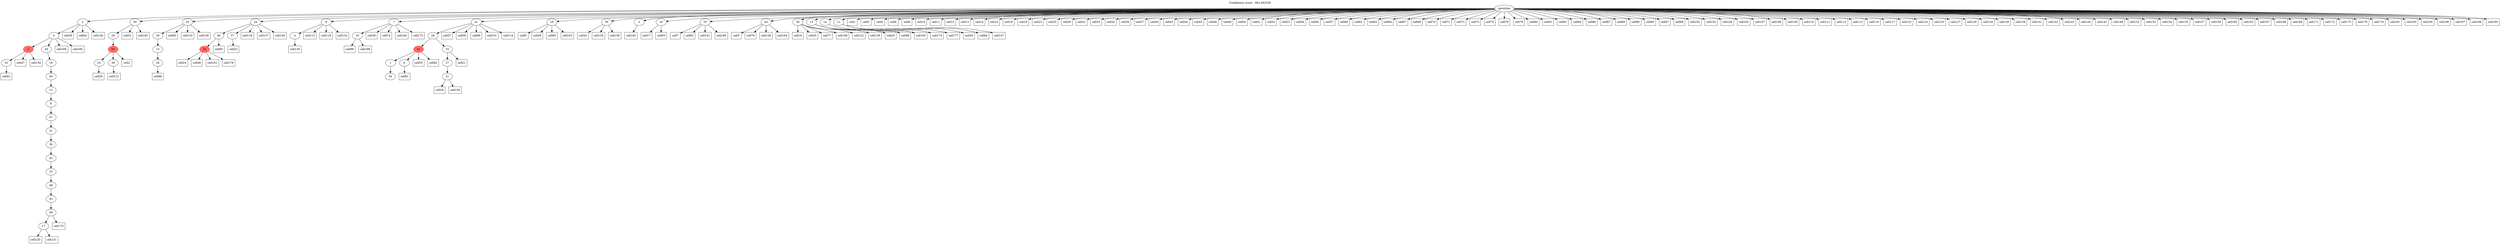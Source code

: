 digraph g {
	"53" -> "54";
	"54" [label="32"];
	"51" -> "52";
	"52" [label="17"];
	"50" -> "51";
	"51" [label="49"];
	"49" -> "50";
	"50" [label="43"];
	"48" -> "49";
	"49" [label="48"];
	"47" -> "48";
	"48" [label="23"];
	"46" -> "47";
	"47" [label="42"];
	"45" -> "46";
	"46" [label="30"];
	"44" -> "45";
	"45" [label="31"];
	"43" -> "44";
	"44" [label="47"];
	"42" -> "43";
	"43" [label="9"];
	"41" -> "42";
	"42" [label="12"];
	"40" -> "41";
	"41" [label="40"];
	"39" -> "40";
	"40" [label="18"];
	"38" -> "39";
	"39" [label="45"];
	"38" -> "53";
	"53" [color=indianred1, style=filled, label="2"];
	"37" -> "38";
	"38" [label="5"];
	"32" -> "33";
	"33" [label="22"];
	"32" -> "34";
	"34" [label="38"];
	"31" -> "32";
	"32" [color=indianred1, style=filled, label="50"];
	"30" -> "31";
	"31" [label="29"];
	"26" -> "27";
	"27" [label="20"];
	"25" -> "26";
	"26" [label="15"];
	"24" -> "25";
	"25" [label="28"];
	"19" -> "20";
	"20" [color=indianred1, style=filled, label="24"];
	"18" -> "19";
	"19" [label="46"];
	"18" -> "21";
	"21" [label="37"];
	"16" -> "17";
	"17" [label="4"];
	"12" -> "13";
	"13" [label="16"];
	"8" -> "9";
	"9" [label="34"];
	"6" -> "7";
	"7" [label="6"];
	"6" -> "8";
	"8" [label="1"];
	"4" -> "5";
	"5" [label="21"];
	"3" -> "4";
	"4" [label="27"];
	"2" -> "3";
	"3" [label="33"];
	"2" -> "6";
	"6" [color=indianred1, style=filled, label="41"];
	"1" -> "2";
	"2" [label="26"];
	"0" -> "1";
	"1" [label="41"];
	"0" -> "10";
	"10" [label="19"];
	"0" -> "11";
	"11" [label="39"];
	"0" -> "12";
	"12" [label="7"];
	"0" -> "14";
	"14" [label="3"];
	"0" -> "15";
	"15" [label="10"];
	"0" -> "16";
	"16" [label="8"];
	"0" -> "18";
	"18" [label="24"];
	"0" -> "22";
	"22" [label="35"];
	"0" -> "23";
	"23" [label="44"];
	"0" -> "24";
	"24" [label="25"];
	"0" -> "28";
	"28" [label="36"];
	"0" -> "29";
	"29" [label="13"];
	"0" -> "30";
	"30" [label="50"];
	"0" -> "35";
	"35" [label="14"];
	"0" -> "36";
	"36" [label="11"];
	"0" -> "37";
	"37" [label="2"];
	"0" [label="germline"];
	"0" -> "cell1";
	"cell1" [shape=box];
	"32" -> "cell2";
	"cell2" [shape=box];
	"0" -> "cell3";
	"cell3" [shape=box];
	"0" -> "cell4";
	"cell4" [shape=box];
	"23" -> "cell5";
	"cell5" [shape=box];
	"0" -> "cell6";
	"cell6" [shape=box];
	"22" -> "cell7";
	"cell7" [shape=box];
	"0" -> "cell8";
	"cell8" [shape=box];
	"10" -> "cell9";
	"cell9" [shape=box];
	"0" -> "cell10";
	"cell10" [shape=box];
	"0" -> "cell11";
	"cell11" [shape=box];
	"0" -> "cell12";
	"cell12" [shape=box];
	"0" -> "cell13";
	"cell13" [shape=box];
	"0" -> "cell14";
	"cell14" [shape=box];
	"0" -> "cell15";
	"cell15" [shape=box];
	"28" -> "cell16";
	"cell16" [shape=box];
	"15" -> "cell17";
	"cell17" [shape=box];
	"0" -> "cell18";
	"cell18" [shape=box];
	"0" -> "cell19";
	"cell19" [shape=box];
	"29" -> "cell20";
	"cell20" [shape=box];
	"3" -> "cell21";
	"cell21" [shape=box];
	"21" -> "cell22";
	"cell22" [shape=box];
	"0" -> "cell23";
	"cell23" [shape=box];
	"20" -> "cell24";
	"cell24" [shape=box];
	"0" -> "cell25";
	"cell25" [shape=box];
	"10" -> "cell26";
	"cell26" [shape=box];
	"1" -> "cell27";
	"cell27" [shape=box];
	"5" -> "cell28";
	"cell28" [shape=box];
	"33" -> "cell29";
	"cell29" [shape=box];
	"0" -> "cell30";
	"cell30" [shape=box];
	"0" -> "cell31";
	"cell31" [shape=box];
	"30" -> "cell32";
	"cell32" [shape=box];
	"0" -> "cell33";
	"cell33" [shape=box];
	"0" -> "cell34";
	"cell34" [shape=box];
	"28" -> "cell35";
	"cell35" [shape=box];
	"0" -> "cell36";
	"cell36" [shape=box];
	"0" -> "cell37";
	"cell37" [shape=box];
	"12" -> "cell38";
	"cell38" [shape=box];
	"37" -> "cell39";
	"cell39" [shape=box];
	"0" -> "cell40";
	"cell40" [shape=box];
	"54" -> "cell41";
	"cell41" [shape=box];
	"11" -> "cell42";
	"cell42" [shape=box];
	"0" -> "cell43";
	"cell43" [shape=box];
	"0" -> "cell44";
	"cell44" [shape=box];
	"0" -> "cell45";
	"cell45" [shape=box];
	"0" -> "cell46";
	"cell46" [shape=box];
	"53" -> "cell47";
	"cell47" [shape=box];
	"20" -> "cell48";
	"cell48" [shape=box];
	"0" -> "cell49";
	"cell49" [shape=box];
	"0" -> "cell50";
	"cell50" [shape=box];
	"0" -> "cell51";
	"cell51" [shape=box];
	"0" -> "cell52";
	"cell52" [shape=box];
	"0" -> "cell53";
	"cell53" [shape=box];
	"0" -> "cell54";
	"cell54" [shape=box];
	"6" -> "cell55";
	"cell55" [shape=box];
	"0" -> "cell56";
	"cell56" [shape=box];
	"0" -> "cell57";
	"cell57" [shape=box];
	"1" -> "cell58";
	"cell58" [shape=box];
	"36" -> "cell59";
	"cell59" [shape=box];
	"0" -> "cell60";
	"cell60" [shape=box];
	"0" -> "cell61";
	"cell61" [shape=box];
	"0" -> "cell62";
	"cell62" [shape=box];
	"24" -> "cell63";
	"cell63" [shape=box];
	"37" -> "cell64";
	"cell64" [shape=box];
	"10" -> "cell65";
	"cell65" [shape=box];
	"0" -> "cell66";
	"cell66" [shape=box];
	"0" -> "cell67";
	"cell67" [shape=box];
	"0" -> "cell68";
	"cell68" [shape=box];
	"1" -> "cell69";
	"cell69" [shape=box];
	"0" -> "cell70";
	"cell70" [shape=box];
	"0" -> "cell71";
	"cell71" [shape=box];
	"0" -> "cell72";
	"cell72" [shape=box];
	"0" -> "cell73";
	"cell73" [shape=box];
	"12" -> "cell74";
	"cell74" [shape=box];
	"0" -> "cell75";
	"cell75" [shape=box];
	"23" -> "cell76";
	"cell76" [shape=box];
	"28" -> "cell77";
	"cell77" [shape=box];
	"0" -> "cell78";
	"cell78" [shape=box];
	"0" -> "cell79";
	"cell79" [shape=box];
	"0" -> "cell80";
	"cell80" [shape=box];
	"0" -> "cell81";
	"cell81" [shape=box];
	"6" -> "cell82";
	"cell82" [shape=box];
	"0" -> "cell83";
	"cell83" [shape=box];
	"0" -> "cell84";
	"cell84" [shape=box];
	"19" -> "cell85";
	"cell85" [shape=box];
	"0" -> "cell86";
	"cell86" [shape=box];
	"0" -> "cell87";
	"cell87" [shape=box];
	"29" -> "cell88";
	"cell88" [shape=box];
	"0" -> "cell89";
	"cell89" [shape=box];
	"0" -> "cell90";
	"cell90" [shape=box];
	"7" -> "cell91";
	"cell91" [shape=box];
	"22" -> "cell92";
	"cell92" [shape=box];
	"15" -> "cell93";
	"cell93" [shape=box];
	"36" -> "cell94";
	"cell94" [shape=box];
	"0" -> "cell95";
	"cell95" [shape=box];
	"27" -> "cell96";
	"cell96" [shape=box];
	"0" -> "cell97";
	"cell97" [shape=box];
	"0" -> "cell98";
	"cell98" [shape=box];
	"13" -> "cell99";
	"cell99" [shape=box];
	"29" -> "cell100";
	"cell100" [shape=box];
	"1" -> "cell101";
	"cell101" [shape=box];
	"0" -> "cell102";
	"cell102" [shape=box];
	"0" -> "cell103";
	"cell103" [shape=box];
	"0" -> "cell104";
	"cell104" [shape=box];
	"0" -> "cell105";
	"cell105" [shape=box];
	"28" -> "cell106";
	"cell106" [shape=box];
	"0" -> "cell107";
	"cell107" [shape=box];
	"0" -> "cell108";
	"cell108" [shape=box];
	"0" -> "cell109";
	"cell109" [shape=box];
	"0" -> "cell110";
	"cell110" [shape=box];
	"0" -> "cell111";
	"cell111" [shape=box];
	"0" -> "cell112";
	"cell112" [shape=box];
	"16" -> "cell113";
	"cell113" [shape=box];
	"1" -> "cell114";
	"cell114" [shape=box];
	"0" -> "cell115";
	"cell115" [shape=box];
	"0" -> "cell116";
	"cell116" [shape=box];
	"0" -> "cell117";
	"cell117" [shape=box];
	"18" -> "cell118";
	"cell118" [shape=box];
	"16" -> "cell119";
	"cell119" [shape=box];
	"52" -> "cell120";
	"cell120" [shape=box];
	"34" -> "cell121";
	"cell121" [shape=box];
	"28" -> "cell122";
	"cell122" [shape=box];
	"0" -> "cell123";
	"cell123" [shape=box];
	"0" -> "cell124";
	"cell124" [shape=box];
	"0" -> "cell125";
	"cell125" [shape=box];
	"37" -> "cell126";
	"cell126" [shape=box];
	"0" -> "cell127";
	"cell127" [shape=box];
	"23" -> "cell128";
	"cell128" [shape=box];
	"0" -> "cell129";
	"cell129" [shape=box];
	"17" -> "cell130";
	"cell130" [shape=box];
	"52" -> "cell131";
	"cell131" [shape=box];
	"16" -> "cell132";
	"cell132" [shape=box];
	"24" -> "cell133";
	"cell133" [shape=box];
	"0" -> "cell134";
	"cell134" [shape=box];
	"11" -> "cell135";
	"cell135" [shape=box];
	"0" -> "cell136";
	"cell136" [shape=box];
	"18" -> "cell137";
	"cell137" [shape=box];
	"0" -> "cell138";
	"cell138" [shape=box];
	"28" -> "cell139";
	"cell139" [shape=box];
	"18" -> "cell140";
	"cell140" [shape=box];
	"0" -> "cell141";
	"cell141" [shape=box];
	"0" -> "cell142";
	"cell142" [shape=box];
	"0" -> "cell143";
	"cell143" [shape=box];
	"0" -> "cell144";
	"cell144" [shape=box];
	"0" -> "cell145";
	"cell145" [shape=box];
	"12" -> "cell146";
	"cell146" [shape=box];
	"36" -> "cell147";
	"cell147" [shape=box];
	"0" -> "cell148";
	"cell148" [shape=box];
	"24" -> "cell149";
	"cell149" [shape=box];
	"5" -> "cell150";
	"cell150" [shape=box];
	"22" -> "cell151";
	"cell151" [shape=box];
	"0" -> "cell152";
	"cell152" [shape=box];
	"0" -> "cell153";
	"cell153" [shape=box];
	"0" -> "cell154";
	"cell154" [shape=box];
	"0" -> "cell155";
	"cell155" [shape=box];
	"53" -> "cell156";
	"cell156" [shape=box];
	"0" -> "cell157";
	"cell157" [shape=box];
	"11" -> "cell158";
	"cell158" [shape=box];
	"0" -> "cell159";
	"cell159" [shape=box];
	"0" -> "cell160";
	"cell160" [shape=box];
	"20" -> "cell161";
	"cell161" [shape=box];
	"0" -> "cell162";
	"cell162" [shape=box];
	"10" -> "cell163";
	"cell163" [shape=box];
	"23" -> "cell164";
	"cell164" [shape=box];
	"30" -> "cell165";
	"cell165" [shape=box];
	"38" -> "cell166";
	"cell166" [shape=box];
	"0" -> "cell167";
	"cell167" [shape=box];
	"0" -> "cell168";
	"cell168" [shape=box];
	"0" -> "cell169";
	"cell169" [shape=box];
	"51" -> "cell170";
	"cell170" [shape=box];
	"0" -> "cell171";
	"cell171" [shape=box];
	"0" -> "cell172";
	"cell172" [shape=box];
	"12" -> "cell173";
	"cell173" [shape=box];
	"29" -> "cell174";
	"cell174" [shape=box];
	"0" -> "cell175";
	"cell175" [shape=box];
	"0" -> "cell176";
	"cell176" [shape=box];
	"35" -> "cell177";
	"cell177" [shape=box];
	"20" -> "cell178";
	"cell178" [shape=box];
	"0" -> "cell179";
	"cell179" [shape=box];
	"22" -> "cell180";
	"cell180" [shape=box];
	"0" -> "cell181";
	"cell181" [shape=box];
	"14" -> "cell182";
	"cell182" [shape=box];
	"0" -> "cell183";
	"cell183" [shape=box];
	"0" -> "cell184";
	"cell184" [shape=box];
	"38" -> "cell185";
	"cell185" [shape=box];
	"0" -> "cell186";
	"cell186" [shape=box];
	"0" -> "cell187";
	"cell187" [shape=box];
	"13" -> "cell188";
	"cell188" [shape=box];
	"0" -> "cell189";
	"cell189" [shape=box];
	"0" -> "cell190";
	"cell190" [shape=box];
	labelloc="t";
	label="Confidence score: -364.492326";
}
